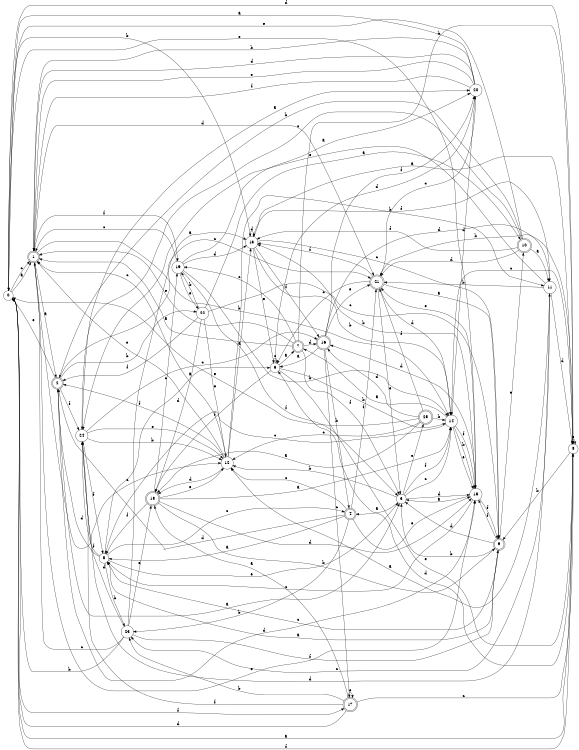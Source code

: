 digraph n21_9 {
__start0 [label="" shape="none"];

rankdir=LR;
size="8,5";

s0 [style="filled", color="black", fillcolor="white" shape="circle", label="0"];
s1 [style="rounded,filled", color="black", fillcolor="white" shape="doublecircle", label="1"];
s2 [style="rounded,filled", color="black", fillcolor="white" shape="doublecircle", label="2"];
s3 [style="filled", color="black", fillcolor="white" shape="circle", label="3"];
s4 [style="rounded,filled", color="black", fillcolor="white" shape="doublecircle", label="4"];
s5 [style="filled", color="black", fillcolor="white" shape="circle", label="5"];
s6 [style="filled", color="black", fillcolor="white" shape="circle", label="6"];
s7 [style="rounded,filled", color="black", fillcolor="white" shape="doublecircle", label="7"];
s8 [style="filled", color="black", fillcolor="white" shape="circle", label="8"];
s9 [style="rounded,filled", color="black", fillcolor="white" shape="doublecircle", label="9"];
s10 [style="rounded,filled", color="black", fillcolor="white" shape="doublecircle", label="10"];
s11 [style="filled", color="black", fillcolor="white" shape="circle", label="11"];
s12 [style="filled", color="black", fillcolor="white" shape="circle", label="12"];
s13 [style="filled", color="black", fillcolor="white" shape="circle", label="13"];
s14 [style="filled", color="black", fillcolor="white" shape="circle", label="14"];
s15 [style="filled", color="black", fillcolor="white" shape="circle", label="15"];
s16 [style="rounded,filled", color="black", fillcolor="white" shape="doublecircle", label="16"];
s17 [style="rounded,filled", color="black", fillcolor="white" shape="doublecircle", label="17"];
s18 [style="rounded,filled", color="black", fillcolor="white" shape="doublecircle", label="18"];
s19 [style="filled", color="black", fillcolor="white" shape="circle", label="19"];
s20 [style="filled", color="black", fillcolor="white" shape="circle", label="20"];
s21 [style="rounded,filled", color="black", fillcolor="white" shape="doublecircle", label="21"];
s22 [style="filled", color="black", fillcolor="white" shape="circle", label="22"];
s23 [style="filled", color="black", fillcolor="white" shape="circle", label="23"];
s24 [style="filled", color="black", fillcolor="white" shape="circle", label="24"];
s25 [style="rounded,filled", color="black", fillcolor="white" shape="doublecircle", label="25"];
s0 -> s1 [label="a"];
s0 -> s13 [label="b"];
s0 -> s1 [label="c"];
s0 -> s8 [label="d"];
s0 -> s15 [label="e"];
s0 -> s17 [label="f"];
s1 -> s2 [label="a"];
s1 -> s14 [label="b"];
s1 -> s12 [label="c"];
s1 -> s21 [label="d"];
s1 -> s15 [label="e"];
s1 -> s19 [label="f"];
s2 -> s3 [label="a"];
s2 -> s22 [label="b"];
s2 -> s21 [label="c"];
s2 -> s15 [label="d"];
s2 -> s0 [label="e"];
s2 -> s24 [label="f"];
s3 -> s4 [label="a"];
s3 -> s12 [label="b"];
s3 -> s14 [label="c"];
s3 -> s15 [label="d"];
s3 -> s25 [label="e"];
s3 -> s14 [label="f"];
s4 -> s5 [label="a"];
s4 -> s23 [label="b"];
s4 -> s12 [label="c"];
s4 -> s2 [label="d"];
s4 -> s15 [label="e"];
s4 -> s21 [label="f"];
s5 -> s6 [label="a"];
s5 -> s23 [label="b"];
s5 -> s4 [label="c"];
s5 -> s2 [label="d"];
s5 -> s3 [label="e"];
s5 -> s24 [label="f"];
s6 -> s7 [label="a"];
s6 -> s14 [label="b"];
s6 -> s6 [label="c"];
s6 -> s20 [label="d"];
s6 -> s8 [label="e"];
s6 -> s18 [label="f"];
s7 -> s1 [label="a"];
s7 -> s8 [label="b"];
s7 -> s19 [label="c"];
s7 -> s16 [label="d"];
s7 -> s1 [label="e"];
s7 -> s3 [label="f"];
s8 -> s0 [label="a"];
s8 -> s9 [label="b"];
s8 -> s14 [label="c"];
s8 -> s6 [label="d"];
s8 -> s8 [label="e"];
s8 -> s0 [label="f"];
s9 -> s5 [label="a"];
s9 -> s3 [label="b"];
s9 -> s5 [label="c"];
s9 -> s3 [label="d"];
s9 -> s10 [label="e"];
s9 -> s15 [label="f"];
s10 -> s11 [label="a"];
s10 -> s2 [label="b"];
s10 -> s24 [label="c"];
s10 -> s21 [label="d"];
s10 -> s0 [label="e"];
s10 -> s13 [label="f"];
s11 -> s12 [label="a"];
s11 -> s21 [label="b"];
s11 -> s23 [label="c"];
s11 -> s8 [label="d"];
s11 -> s24 [label="e"];
s11 -> s13 [label="f"];
s12 -> s13 [label="a"];
s12 -> s11 [label="b"];
s12 -> s1 [label="c"];
s12 -> s18 [label="d"];
s12 -> s1 [label="e"];
s12 -> s2 [label="f"];
s13 -> s8 [label="a"];
s13 -> s14 [label="b"];
s13 -> s9 [label="c"];
s13 -> s13 [label="d"];
s13 -> s6 [label="e"];
s13 -> s16 [label="f"];
s14 -> s7 [label="a"];
s14 -> s15 [label="b"];
s14 -> s5 [label="c"];
s14 -> s20 [label="d"];
s14 -> s15 [label="e"];
s14 -> s15 [label="f"];
s15 -> s3 [label="a"];
s15 -> s13 [label="b"];
s15 -> s5 [label="c"];
s15 -> s16 [label="d"];
s15 -> s21 [label="e"];
s15 -> s9 [label="f"];
s16 -> s6 [label="a"];
s16 -> s4 [label="b"];
s16 -> s17 [label="c"];
s16 -> s11 [label="d"];
s16 -> s21 [label="e"];
s16 -> s20 [label="f"];
s17 -> s18 [label="a"];
s17 -> s23 [label="b"];
s17 -> s8 [label="c"];
s17 -> s0 [label="d"];
s17 -> s17 [label="e"];
s17 -> s24 [label="f"];
s18 -> s14 [label="a"];
s18 -> s9 [label="b"];
s18 -> s19 [label="c"];
s18 -> s15 [label="d"];
s18 -> s12 [label="e"];
s18 -> s5 [label="f"];
s19 -> s20 [label="a"];
s19 -> s14 [label="b"];
s19 -> s1 [label="c"];
s19 -> s13 [label="d"];
s19 -> s22 [label="e"];
s19 -> s3 [label="f"];
s20 -> s0 [label="a"];
s20 -> s1 [label="b"];
s20 -> s21 [label="c"];
s20 -> s1 [label="d"];
s20 -> s1 [label="e"];
s20 -> s1 [label="f"];
s21 -> s9 [label="a"];
s21 -> s8 [label="b"];
s21 -> s6 [label="c"];
s21 -> s14 [label="d"];
s21 -> s3 [label="e"];
s21 -> s13 [label="f"];
s22 -> s10 [label="a"];
s22 -> s19 [label="b"];
s22 -> s9 [label="c"];
s22 -> s18 [label="d"];
s22 -> s12 [label="e"];
s22 -> s2 [label="f"];
s23 -> s13 [label="a"];
s23 -> s0 [label="b"];
s23 -> s1 [label="c"];
s23 -> s24 [label="d"];
s23 -> s18 [label="e"];
s23 -> s9 [label="f"];
s24 -> s20 [label="a"];
s24 -> s12 [label="b"];
s24 -> s16 [label="c"];
s24 -> s11 [label="d"];
s24 -> s12 [label="e"];
s24 -> s5 [label="f"];
s25 -> s18 [label="a"];
s25 -> s14 [label="b"];
s25 -> s12 [label="c"];
s25 -> s16 [label="d"];
s25 -> s0 [label="e"];
s25 -> s21 [label="f"];

}